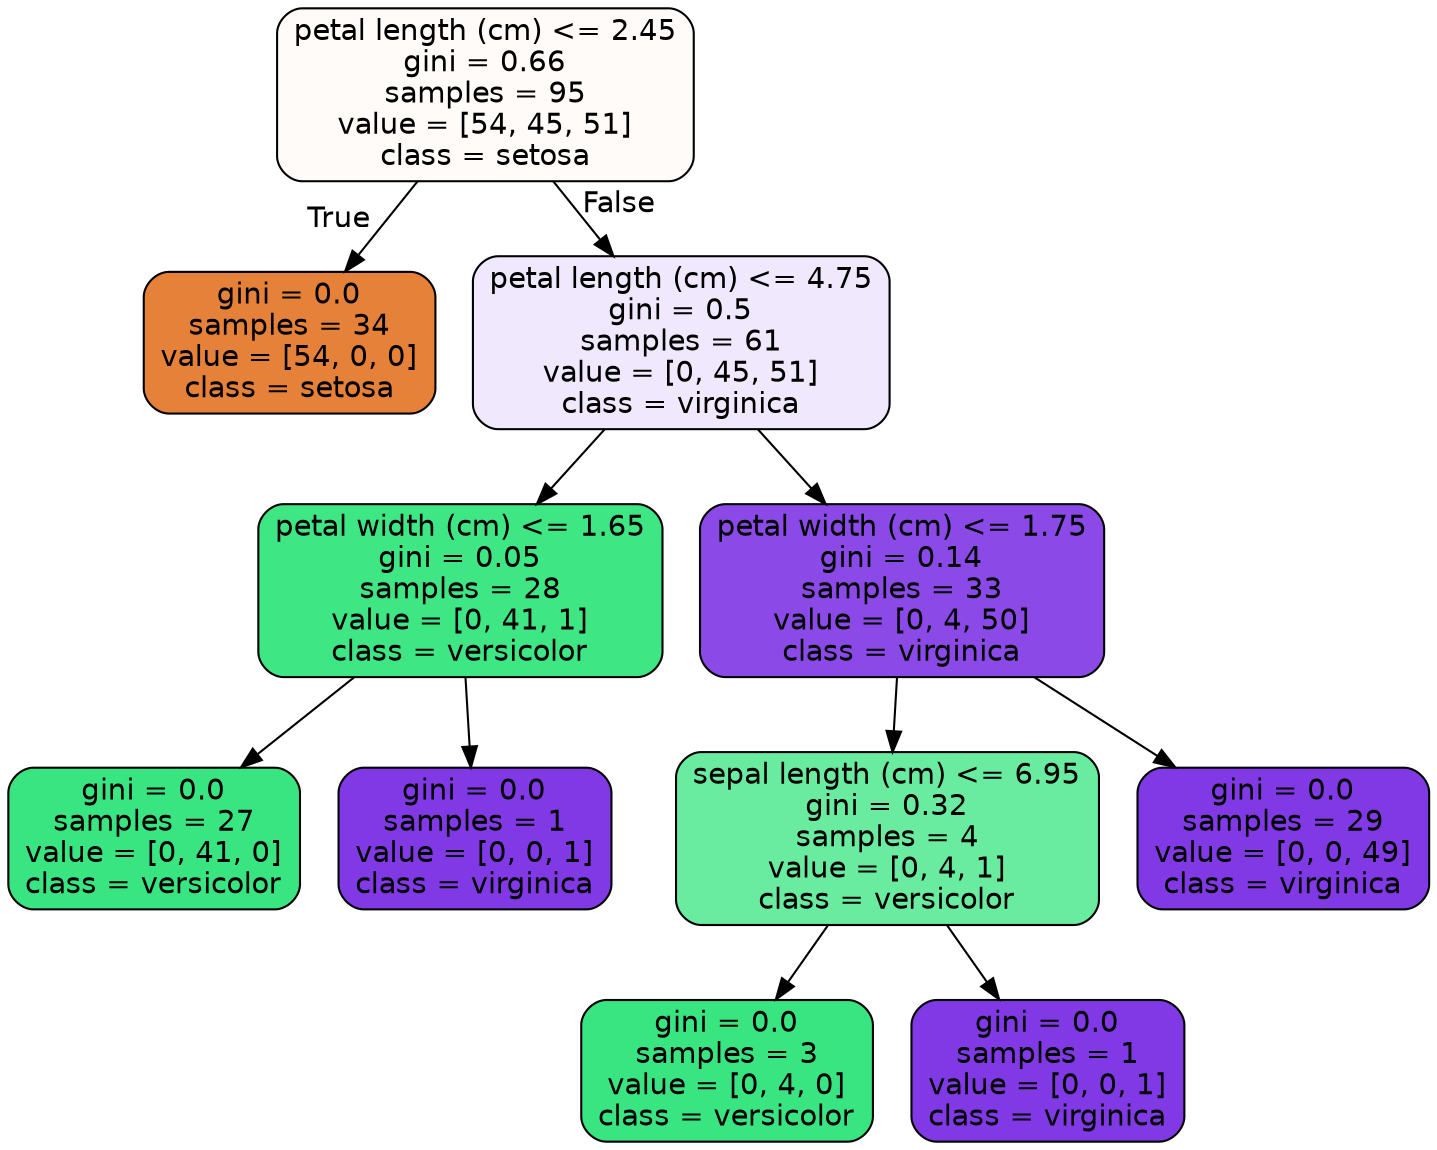 digraph Tree {
node [shape=box, style="filled, rounded", color="black", fontname=helvetica] ;
edge [fontname=helvetica] ;
0 [label="petal length (cm) <= 2.45\ngini = 0.66\nsamples = 95\nvalue = [54, 45, 51]\nclass = setosa", fillcolor="#fefbf9"] ;
1 [label="gini = 0.0\nsamples = 34\nvalue = [54, 0, 0]\nclass = setosa", fillcolor="#e58139"] ;
0 -> 1 [labeldistance=2.5, labelangle=45, headlabel="True"] ;
2 [label="petal length (cm) <= 4.75\ngini = 0.5\nsamples = 61\nvalue = [0, 45, 51]\nclass = virginica", fillcolor="#f0e8fc"] ;
0 -> 2 [labeldistance=2.5, labelangle=-45, headlabel="False"] ;
3 [label="petal width (cm) <= 1.65\ngini = 0.05\nsamples = 28\nvalue = [0, 41, 1]\nclass = versicolor", fillcolor="#3ee684"] ;
2 -> 3 ;
4 [label="gini = 0.0\nsamples = 27\nvalue = [0, 41, 0]\nclass = versicolor", fillcolor="#39e581"] ;
3 -> 4 ;
5 [label="gini = 0.0\nsamples = 1\nvalue = [0, 0, 1]\nclass = virginica", fillcolor="#8139e5"] ;
3 -> 5 ;
6 [label="petal width (cm) <= 1.75\ngini = 0.14\nsamples = 33\nvalue = [0, 4, 50]\nclass = virginica", fillcolor="#8b49e7"] ;
2 -> 6 ;
7 [label="sepal length (cm) <= 6.95\ngini = 0.32\nsamples = 4\nvalue = [0, 4, 1]\nclass = versicolor", fillcolor="#6aeca0"] ;
6 -> 7 ;
8 [label="gini = 0.0\nsamples = 3\nvalue = [0, 4, 0]\nclass = versicolor", fillcolor="#39e581"] ;
7 -> 8 ;
9 [label="gini = 0.0\nsamples = 1\nvalue = [0, 0, 1]\nclass = virginica", fillcolor="#8139e5"] ;
7 -> 9 ;
10 [label="gini = 0.0\nsamples = 29\nvalue = [0, 0, 49]\nclass = virginica", fillcolor="#8139e5"] ;
6 -> 10 ;
}